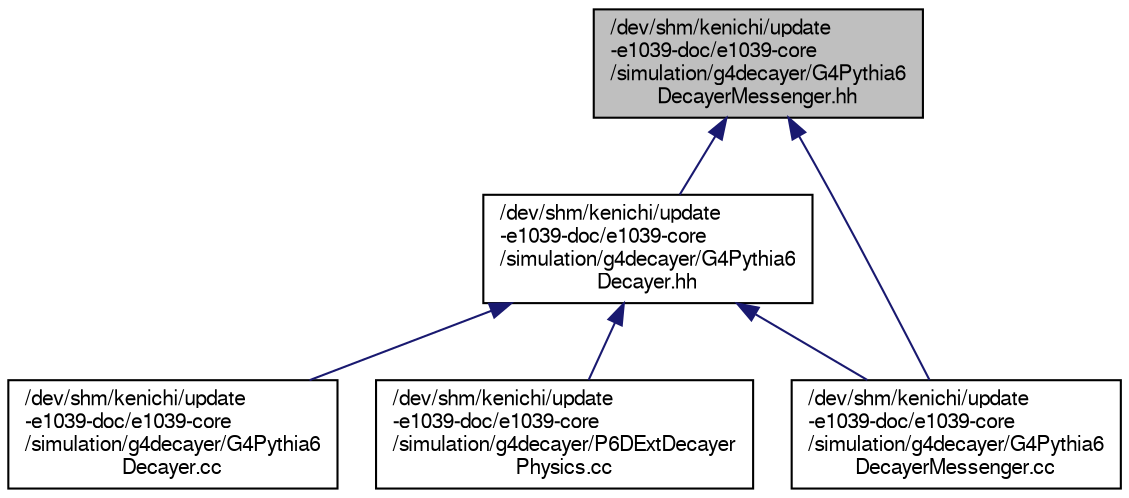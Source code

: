 digraph "/dev/shm/kenichi/update-e1039-doc/e1039-core/simulation/g4decayer/G4Pythia6DecayerMessenger.hh"
{
  bgcolor="transparent";
  edge [fontname="FreeSans",fontsize="10",labelfontname="FreeSans",labelfontsize="10"];
  node [fontname="FreeSans",fontsize="10",shape=record];
  Node1 [label="/dev/shm/kenichi/update\l-e1039-doc/e1039-core\l/simulation/g4decayer/G4Pythia6\lDecayerMessenger.hh",height=0.2,width=0.4,color="black", fillcolor="grey75", style="filled" fontcolor="black"];
  Node1 -> Node2 [dir="back",color="midnightblue",fontsize="10",style="solid",fontname="FreeSans"];
  Node2 [label="/dev/shm/kenichi/update\l-e1039-doc/e1039-core\l/simulation/g4decayer/G4Pythia6\lDecayer.hh",height=0.2,width=0.4,color="black",URL="$d7/dfd/G4Pythia6Decayer_8hh.html"];
  Node2 -> Node3 [dir="back",color="midnightblue",fontsize="10",style="solid",fontname="FreeSans"];
  Node3 [label="/dev/shm/kenichi/update\l-e1039-doc/e1039-core\l/simulation/g4decayer/G4Pythia6\lDecayer.cc",height=0.2,width=0.4,color="black",URL="$d4/d3c/G4Pythia6Decayer_8cc.html"];
  Node2 -> Node4 [dir="back",color="midnightblue",fontsize="10",style="solid",fontname="FreeSans"];
  Node4 [label="/dev/shm/kenichi/update\l-e1039-doc/e1039-core\l/simulation/g4decayer/G4Pythia6\lDecayerMessenger.cc",height=0.2,width=0.4,color="black",URL="$d3/daf/G4Pythia6DecayerMessenger_8cc.html"];
  Node2 -> Node5 [dir="back",color="midnightblue",fontsize="10",style="solid",fontname="FreeSans"];
  Node5 [label="/dev/shm/kenichi/update\l-e1039-doc/e1039-core\l/simulation/g4decayer/P6DExtDecayer\lPhysics.cc",height=0.2,width=0.4,color="black",URL="$d9/de1/P6DExtDecayerPhysics_8cc.html"];
  Node1 -> Node4 [dir="back",color="midnightblue",fontsize="10",style="solid",fontname="FreeSans"];
}
